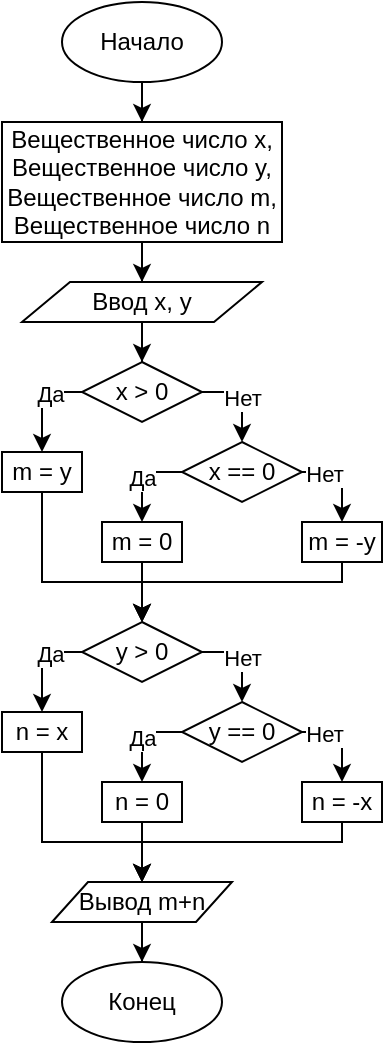 <mxfile version="13.1.11" type="device"><diagram id="C5RBs43oDa-KdzZeNtuy" name="Page-1"><mxGraphModel dx="1308" dy="578" grid="1" gridSize="10" guides="1" tooltips="1" connect="1" arrows="1" fold="1" page="1" pageScale="1" pageWidth="827" pageHeight="1169" math="0" shadow="0"><root><mxCell id="WIyWlLk6GJQsqaUBKTNV-0"/><mxCell id="WIyWlLk6GJQsqaUBKTNV-1" parent="WIyWlLk6GJQsqaUBKTNV-0"/><mxCell id="vFU021vUq-RwAN290j8r-4" style="edgeStyle=orthogonalEdgeStyle;rounded=0;orthogonalLoop=1;jettySize=auto;html=1;entryX=0.5;entryY=0;entryDx=0;entryDy=0;" edge="1" parent="WIyWlLk6GJQsqaUBKTNV-1" source="vFU021vUq-RwAN290j8r-0" target="vFU021vUq-RwAN290j8r-2"><mxGeometry relative="1" as="geometry"/></mxCell><mxCell id="vFU021vUq-RwAN290j8r-0" value="Начало" style="ellipse;whiteSpace=wrap;html=1;" vertex="1" parent="WIyWlLk6GJQsqaUBKTNV-1"><mxGeometry x="160" y="40" width="80" height="40" as="geometry"/></mxCell><mxCell id="vFU021vUq-RwAN290j8r-1" value="Конец" style="ellipse;whiteSpace=wrap;html=1;" vertex="1" parent="WIyWlLk6GJQsqaUBKTNV-1"><mxGeometry x="160" y="520" width="80" height="40" as="geometry"/></mxCell><mxCell id="vFU021vUq-RwAN290j8r-40" style="edgeStyle=orthogonalEdgeStyle;rounded=0;orthogonalLoop=1;jettySize=auto;html=1;entryX=0.5;entryY=0;entryDx=0;entryDy=0;" edge="1" parent="WIyWlLk6GJQsqaUBKTNV-1" source="vFU021vUq-RwAN290j8r-2" target="vFU021vUq-RwAN290j8r-38"><mxGeometry relative="1" as="geometry"/></mxCell><mxCell id="vFU021vUq-RwAN290j8r-2" value="Вещественное число x, Вещественное число&amp;nbsp;y, Вещественное число&amp;nbsp;m, Вещественное число&amp;nbsp;n" style="rounded=0;whiteSpace=wrap;html=1;" vertex="1" parent="WIyWlLk6GJQsqaUBKTNV-1"><mxGeometry x="130" y="100" width="140" height="60" as="geometry"/></mxCell><mxCell id="vFU021vUq-RwAN290j8r-14" value="Да" style="edgeStyle=orthogonalEdgeStyle;rounded=0;orthogonalLoop=1;jettySize=auto;html=1;entryX=0.5;entryY=0;entryDx=0;entryDy=0;" edge="1" parent="WIyWlLk6GJQsqaUBKTNV-1" source="vFU021vUq-RwAN290j8r-5" target="vFU021vUq-RwAN290j8r-13"><mxGeometry relative="1" as="geometry"><Array as="points"><mxPoint x="200" y="275"/></Array></mxGeometry></mxCell><mxCell id="vFU021vUq-RwAN290j8r-17" style="edgeStyle=orthogonalEdgeStyle;rounded=0;orthogonalLoop=1;jettySize=auto;html=1;entryX=0.5;entryY=0;entryDx=0;entryDy=0;" edge="1" parent="WIyWlLk6GJQsqaUBKTNV-1" source="vFU021vUq-RwAN290j8r-5" target="vFU021vUq-RwAN290j8r-15"><mxGeometry relative="1" as="geometry"><Array as="points"><mxPoint x="300" y="275"/></Array></mxGeometry></mxCell><mxCell id="vFU021vUq-RwAN290j8r-19" value="Нет" style="edgeLabel;html=1;align=center;verticalAlign=middle;resizable=0;points=[];" vertex="1" connectable="0" parent="vFU021vUq-RwAN290j8r-17"><mxGeometry x="-0.529" y="-1" relative="1" as="geometry"><mxPoint as="offset"/></mxGeometry></mxCell><mxCell id="vFU021vUq-RwAN290j8r-5" value="x == 0" style="rhombus;whiteSpace=wrap;html=1;" vertex="1" parent="WIyWlLk6GJQsqaUBKTNV-1"><mxGeometry x="220" y="260" width="60" height="30" as="geometry"/></mxCell><mxCell id="vFU021vUq-RwAN290j8r-9" value="Нет" style="edgeStyle=orthogonalEdgeStyle;rounded=0;orthogonalLoop=1;jettySize=auto;html=1;entryX=0.5;entryY=0;entryDx=0;entryDy=0;" edge="1" parent="WIyWlLk6GJQsqaUBKTNV-1" source="vFU021vUq-RwAN290j8r-7" target="vFU021vUq-RwAN290j8r-5"><mxGeometry relative="1" as="geometry"><Array as="points"><mxPoint x="250" y="235"/></Array></mxGeometry></mxCell><mxCell id="vFU021vUq-RwAN290j8r-11" style="edgeStyle=orthogonalEdgeStyle;rounded=0;orthogonalLoop=1;jettySize=auto;html=1;entryX=0.5;entryY=0;entryDx=0;entryDy=0;" edge="1" parent="WIyWlLk6GJQsqaUBKTNV-1" source="vFU021vUq-RwAN290j8r-7" target="vFU021vUq-RwAN290j8r-10"><mxGeometry relative="1" as="geometry"><Array as="points"><mxPoint x="150" y="235"/></Array></mxGeometry></mxCell><mxCell id="vFU021vUq-RwAN290j8r-12" value="Да" style="edgeLabel;html=1;align=center;verticalAlign=middle;resizable=0;points=[];" vertex="1" connectable="0" parent="vFU021vUq-RwAN290j8r-11"><mxGeometry x="-0.352" y="1" relative="1" as="geometry"><mxPoint as="offset"/></mxGeometry></mxCell><mxCell id="vFU021vUq-RwAN290j8r-7" value="x &amp;gt; 0" style="rhombus;whiteSpace=wrap;html=1;" vertex="1" parent="WIyWlLk6GJQsqaUBKTNV-1"><mxGeometry x="170" y="220" width="60" height="30" as="geometry"/></mxCell><mxCell id="vFU021vUq-RwAN290j8r-31" style="edgeStyle=orthogonalEdgeStyle;rounded=0;orthogonalLoop=1;jettySize=auto;html=1;entryX=0.5;entryY=0;entryDx=0;entryDy=0;" edge="1" parent="WIyWlLk6GJQsqaUBKTNV-1" source="vFU021vUq-RwAN290j8r-10" target="vFU021vUq-RwAN290j8r-27"><mxGeometry relative="1" as="geometry"><Array as="points"><mxPoint x="150" y="330"/><mxPoint x="200" y="330"/></Array></mxGeometry></mxCell><mxCell id="vFU021vUq-RwAN290j8r-10" value="m = y" style="rounded=0;whiteSpace=wrap;html=1;" vertex="1" parent="WIyWlLk6GJQsqaUBKTNV-1"><mxGeometry x="130" y="265" width="40" height="20" as="geometry"/></mxCell><mxCell id="vFU021vUq-RwAN290j8r-32" style="edgeStyle=orthogonalEdgeStyle;rounded=0;orthogonalLoop=1;jettySize=auto;html=1;entryX=0.5;entryY=0;entryDx=0;entryDy=0;" edge="1" parent="WIyWlLk6GJQsqaUBKTNV-1" source="vFU021vUq-RwAN290j8r-13" target="vFU021vUq-RwAN290j8r-27"><mxGeometry relative="1" as="geometry"/></mxCell><mxCell id="vFU021vUq-RwAN290j8r-13" value="m = 0" style="rounded=0;whiteSpace=wrap;html=1;" vertex="1" parent="WIyWlLk6GJQsqaUBKTNV-1"><mxGeometry x="180" y="300" width="40" height="20" as="geometry"/></mxCell><mxCell id="vFU021vUq-RwAN290j8r-33" style="edgeStyle=orthogonalEdgeStyle;rounded=0;orthogonalLoop=1;jettySize=auto;html=1;" edge="1" parent="WIyWlLk6GJQsqaUBKTNV-1" source="vFU021vUq-RwAN290j8r-15" target="vFU021vUq-RwAN290j8r-27"><mxGeometry relative="1" as="geometry"><Array as="points"><mxPoint x="300" y="330"/><mxPoint x="200" y="330"/></Array></mxGeometry></mxCell><mxCell id="vFU021vUq-RwAN290j8r-15" value="m = -y" style="rounded=0;whiteSpace=wrap;html=1;" vertex="1" parent="WIyWlLk6GJQsqaUBKTNV-1"><mxGeometry x="280" y="300" width="40" height="20" as="geometry"/></mxCell><mxCell id="vFU021vUq-RwAN290j8r-20" value="Да" style="edgeStyle=orthogonalEdgeStyle;rounded=0;orthogonalLoop=1;jettySize=auto;html=1;entryX=0.5;entryY=0;entryDx=0;entryDy=0;" edge="1" parent="WIyWlLk6GJQsqaUBKTNV-1" source="vFU021vUq-RwAN290j8r-23" target="vFU021vUq-RwAN290j8r-29"><mxGeometry relative="1" as="geometry"><Array as="points"><mxPoint x="200" y="405"/></Array></mxGeometry></mxCell><mxCell id="vFU021vUq-RwAN290j8r-21" style="edgeStyle=orthogonalEdgeStyle;rounded=0;orthogonalLoop=1;jettySize=auto;html=1;entryX=0.5;entryY=0;entryDx=0;entryDy=0;" edge="1" parent="WIyWlLk6GJQsqaUBKTNV-1" source="vFU021vUq-RwAN290j8r-23" target="vFU021vUq-RwAN290j8r-30"><mxGeometry relative="1" as="geometry"><Array as="points"><mxPoint x="300" y="405"/></Array></mxGeometry></mxCell><mxCell id="vFU021vUq-RwAN290j8r-22" value="Нет" style="edgeLabel;html=1;align=center;verticalAlign=middle;resizable=0;points=[];" vertex="1" connectable="0" parent="vFU021vUq-RwAN290j8r-21"><mxGeometry x="-0.529" y="-1" relative="1" as="geometry"><mxPoint as="offset"/></mxGeometry></mxCell><mxCell id="vFU021vUq-RwAN290j8r-23" value="y == 0" style="rhombus;whiteSpace=wrap;html=1;" vertex="1" parent="WIyWlLk6GJQsqaUBKTNV-1"><mxGeometry x="220" y="390" width="60" height="30" as="geometry"/></mxCell><mxCell id="vFU021vUq-RwAN290j8r-24" value="Нет" style="edgeStyle=orthogonalEdgeStyle;rounded=0;orthogonalLoop=1;jettySize=auto;html=1;entryX=0.5;entryY=0;entryDx=0;entryDy=0;" edge="1" parent="WIyWlLk6GJQsqaUBKTNV-1" source="vFU021vUq-RwAN290j8r-27" target="vFU021vUq-RwAN290j8r-23"><mxGeometry relative="1" as="geometry"><Array as="points"><mxPoint x="250" y="365"/></Array></mxGeometry></mxCell><mxCell id="vFU021vUq-RwAN290j8r-25" style="edgeStyle=orthogonalEdgeStyle;rounded=0;orthogonalLoop=1;jettySize=auto;html=1;entryX=0.5;entryY=0;entryDx=0;entryDy=0;" edge="1" parent="WIyWlLk6GJQsqaUBKTNV-1" source="vFU021vUq-RwAN290j8r-27" target="vFU021vUq-RwAN290j8r-28"><mxGeometry relative="1" as="geometry"><Array as="points"><mxPoint x="150" y="365"/></Array></mxGeometry></mxCell><mxCell id="vFU021vUq-RwAN290j8r-26" value="Да" style="edgeLabel;html=1;align=center;verticalAlign=middle;resizable=0;points=[];" vertex="1" connectable="0" parent="vFU021vUq-RwAN290j8r-25"><mxGeometry x="-0.352" y="1" relative="1" as="geometry"><mxPoint as="offset"/></mxGeometry></mxCell><mxCell id="vFU021vUq-RwAN290j8r-27" value="y &amp;gt; 0" style="rhombus;whiteSpace=wrap;html=1;" vertex="1" parent="WIyWlLk6GJQsqaUBKTNV-1"><mxGeometry x="170" y="350" width="60" height="30" as="geometry"/></mxCell><mxCell id="vFU021vUq-RwAN290j8r-36" style="edgeStyle=orthogonalEdgeStyle;rounded=0;orthogonalLoop=1;jettySize=auto;html=1;entryX=0.5;entryY=0;entryDx=0;entryDy=0;" edge="1" parent="WIyWlLk6GJQsqaUBKTNV-1" source="vFU021vUq-RwAN290j8r-28" target="vFU021vUq-RwAN290j8r-34"><mxGeometry relative="1" as="geometry"><Array as="points"><mxPoint x="150" y="460"/><mxPoint x="200" y="460"/></Array></mxGeometry></mxCell><mxCell id="vFU021vUq-RwAN290j8r-28" value="n = x" style="rounded=0;whiteSpace=wrap;html=1;" vertex="1" parent="WIyWlLk6GJQsqaUBKTNV-1"><mxGeometry x="130" y="395" width="40" height="20" as="geometry"/></mxCell><mxCell id="vFU021vUq-RwAN290j8r-35" style="edgeStyle=orthogonalEdgeStyle;rounded=0;orthogonalLoop=1;jettySize=auto;html=1;entryX=0.5;entryY=0;entryDx=0;entryDy=0;" edge="1" parent="WIyWlLk6GJQsqaUBKTNV-1" source="vFU021vUq-RwAN290j8r-29" target="vFU021vUq-RwAN290j8r-34"><mxGeometry relative="1" as="geometry"/></mxCell><mxCell id="vFU021vUq-RwAN290j8r-29" value="n = 0" style="rounded=0;whiteSpace=wrap;html=1;" vertex="1" parent="WIyWlLk6GJQsqaUBKTNV-1"><mxGeometry x="180" y="430" width="40" height="20" as="geometry"/></mxCell><mxCell id="vFU021vUq-RwAN290j8r-37" style="edgeStyle=orthogonalEdgeStyle;rounded=0;orthogonalLoop=1;jettySize=auto;html=1;" edge="1" parent="WIyWlLk6GJQsqaUBKTNV-1" source="vFU021vUq-RwAN290j8r-30"><mxGeometry relative="1" as="geometry"><mxPoint x="200" y="480" as="targetPoint"/><Array as="points"><mxPoint x="300" y="460"/><mxPoint x="200" y="460"/></Array></mxGeometry></mxCell><mxCell id="vFU021vUq-RwAN290j8r-30" value="n = -x" style="rounded=0;whiteSpace=wrap;html=1;" vertex="1" parent="WIyWlLk6GJQsqaUBKTNV-1"><mxGeometry x="280" y="430" width="40" height="20" as="geometry"/></mxCell><mxCell id="vFU021vUq-RwAN290j8r-39" style="edgeStyle=orthogonalEdgeStyle;rounded=0;orthogonalLoop=1;jettySize=auto;html=1;entryX=0.5;entryY=0;entryDx=0;entryDy=0;" edge="1" parent="WIyWlLk6GJQsqaUBKTNV-1" source="vFU021vUq-RwAN290j8r-34" target="vFU021vUq-RwAN290j8r-1"><mxGeometry relative="1" as="geometry"/></mxCell><mxCell id="vFU021vUq-RwAN290j8r-34" value="Вывод m+n" style="shape=parallelogram;perimeter=parallelogramPerimeter;whiteSpace=wrap;html=1;" vertex="1" parent="WIyWlLk6GJQsqaUBKTNV-1"><mxGeometry x="155" y="480" width="90" height="20" as="geometry"/></mxCell><mxCell id="vFU021vUq-RwAN290j8r-41" style="edgeStyle=orthogonalEdgeStyle;rounded=0;orthogonalLoop=1;jettySize=auto;html=1;entryX=0.5;entryY=0;entryDx=0;entryDy=0;" edge="1" parent="WIyWlLk6GJQsqaUBKTNV-1" source="vFU021vUq-RwAN290j8r-38" target="vFU021vUq-RwAN290j8r-7"><mxGeometry relative="1" as="geometry"/></mxCell><mxCell id="vFU021vUq-RwAN290j8r-38" value="Ввод x, y" style="shape=parallelogram;perimeter=parallelogramPerimeter;whiteSpace=wrap;html=1;" vertex="1" parent="WIyWlLk6GJQsqaUBKTNV-1"><mxGeometry x="140" y="180" width="120" height="20" as="geometry"/></mxCell></root></mxGraphModel></diagram></mxfile>